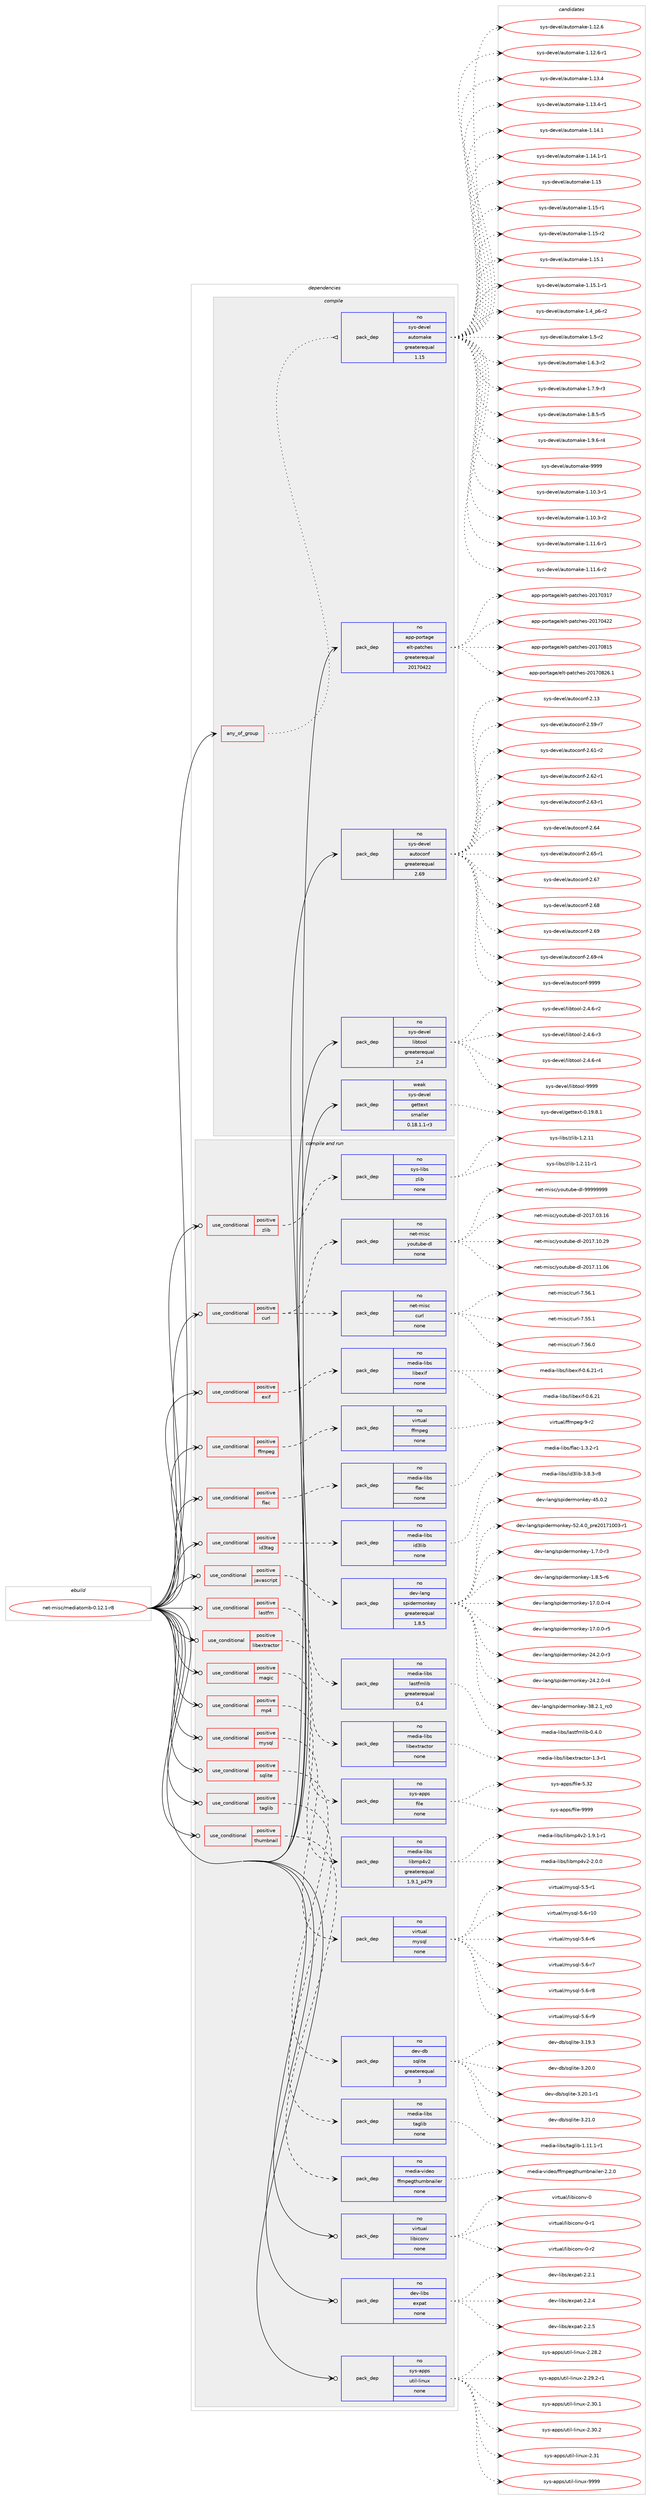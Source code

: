 digraph prolog {

# *************
# Graph options
# *************

newrank=true;
concentrate=true;
compound=true;
graph [rankdir=LR,fontname=Helvetica,fontsize=10,ranksep=1.5];#, ranksep=2.5, nodesep=0.2];
edge  [arrowhead=vee];
node  [fontname=Helvetica,fontsize=10];

# **********
# The ebuild
# **********

subgraph cluster_leftcol {
color=gray;
rank=same;
label=<<i>ebuild</i>>;
id [label="net-misc/mediatomb-0.12.1-r8", color=red, width=4, href="../net-misc/mediatomb-0.12.1-r8.svg"];
}

# ****************
# The dependencies
# ****************

subgraph cluster_midcol {
color=gray;
label=<<i>dependencies</i>>;
subgraph cluster_compile {
fillcolor="#eeeeee";
style=filled;
label=<<i>compile</i>>;
subgraph any7032 {
dependency426940 [label=<<TABLE BORDER="0" CELLBORDER="1" CELLSPACING="0" CELLPADDING="4"><TR><TD CELLPADDING="10">any_of_group</TD></TR></TABLE>>, shape=none, color=red];subgraph pack313926 {
dependency426941 [label=<<TABLE BORDER="0" CELLBORDER="1" CELLSPACING="0" CELLPADDING="4" WIDTH="220"><TR><TD ROWSPAN="6" CELLPADDING="30">pack_dep</TD></TR><TR><TD WIDTH="110">no</TD></TR><TR><TD>sys-devel</TD></TR><TR><TD>automake</TD></TR><TR><TD>greaterequal</TD></TR><TR><TD>1.15</TD></TR></TABLE>>, shape=none, color=blue];
}
dependency426940:e -> dependency426941:w [weight=20,style="dotted",arrowhead="oinv"];
}
id:e -> dependency426940:w [weight=20,style="solid",arrowhead="vee"];
subgraph pack313927 {
dependency426942 [label=<<TABLE BORDER="0" CELLBORDER="1" CELLSPACING="0" CELLPADDING="4" WIDTH="220"><TR><TD ROWSPAN="6" CELLPADDING="30">pack_dep</TD></TR><TR><TD WIDTH="110">no</TD></TR><TR><TD>app-portage</TD></TR><TR><TD>elt-patches</TD></TR><TR><TD>greaterequal</TD></TR><TR><TD>20170422</TD></TR></TABLE>>, shape=none, color=blue];
}
id:e -> dependency426942:w [weight=20,style="solid",arrowhead="vee"];
subgraph pack313928 {
dependency426943 [label=<<TABLE BORDER="0" CELLBORDER="1" CELLSPACING="0" CELLPADDING="4" WIDTH="220"><TR><TD ROWSPAN="6" CELLPADDING="30">pack_dep</TD></TR><TR><TD WIDTH="110">no</TD></TR><TR><TD>sys-devel</TD></TR><TR><TD>autoconf</TD></TR><TR><TD>greaterequal</TD></TR><TR><TD>2.69</TD></TR></TABLE>>, shape=none, color=blue];
}
id:e -> dependency426943:w [weight=20,style="solid",arrowhead="vee"];
subgraph pack313929 {
dependency426944 [label=<<TABLE BORDER="0" CELLBORDER="1" CELLSPACING="0" CELLPADDING="4" WIDTH="220"><TR><TD ROWSPAN="6" CELLPADDING="30">pack_dep</TD></TR><TR><TD WIDTH="110">no</TD></TR><TR><TD>sys-devel</TD></TR><TR><TD>libtool</TD></TR><TR><TD>greaterequal</TD></TR><TR><TD>2.4</TD></TR></TABLE>>, shape=none, color=blue];
}
id:e -> dependency426944:w [weight=20,style="solid",arrowhead="vee"];
subgraph pack313930 {
dependency426945 [label=<<TABLE BORDER="0" CELLBORDER="1" CELLSPACING="0" CELLPADDING="4" WIDTH="220"><TR><TD ROWSPAN="6" CELLPADDING="30">pack_dep</TD></TR><TR><TD WIDTH="110">weak</TD></TR><TR><TD>sys-devel</TD></TR><TR><TD>gettext</TD></TR><TR><TD>smaller</TD></TR><TR><TD>0.18.1.1-r3</TD></TR></TABLE>>, shape=none, color=blue];
}
id:e -> dependency426945:w [weight=20,style="solid",arrowhead="vee"];
}
subgraph cluster_compileandrun {
fillcolor="#eeeeee";
style=filled;
label=<<i>compile and run</i>>;
subgraph cond105789 {
dependency426946 [label=<<TABLE BORDER="0" CELLBORDER="1" CELLSPACING="0" CELLPADDING="4"><TR><TD ROWSPAN="3" CELLPADDING="10">use_conditional</TD></TR><TR><TD>positive</TD></TR><TR><TD>curl</TD></TR></TABLE>>, shape=none, color=red];
subgraph pack313931 {
dependency426947 [label=<<TABLE BORDER="0" CELLBORDER="1" CELLSPACING="0" CELLPADDING="4" WIDTH="220"><TR><TD ROWSPAN="6" CELLPADDING="30">pack_dep</TD></TR><TR><TD WIDTH="110">no</TD></TR><TR><TD>net-misc</TD></TR><TR><TD>curl</TD></TR><TR><TD>none</TD></TR><TR><TD></TD></TR></TABLE>>, shape=none, color=blue];
}
dependency426946:e -> dependency426947:w [weight=20,style="dashed",arrowhead="vee"];
subgraph pack313932 {
dependency426948 [label=<<TABLE BORDER="0" CELLBORDER="1" CELLSPACING="0" CELLPADDING="4" WIDTH="220"><TR><TD ROWSPAN="6" CELLPADDING="30">pack_dep</TD></TR><TR><TD WIDTH="110">no</TD></TR><TR><TD>net-misc</TD></TR><TR><TD>youtube-dl</TD></TR><TR><TD>none</TD></TR><TR><TD></TD></TR></TABLE>>, shape=none, color=blue];
}
dependency426946:e -> dependency426948:w [weight=20,style="dashed",arrowhead="vee"];
}
id:e -> dependency426946:w [weight=20,style="solid",arrowhead="odotvee"];
subgraph cond105790 {
dependency426949 [label=<<TABLE BORDER="0" CELLBORDER="1" CELLSPACING="0" CELLPADDING="4"><TR><TD ROWSPAN="3" CELLPADDING="10">use_conditional</TD></TR><TR><TD>positive</TD></TR><TR><TD>exif</TD></TR></TABLE>>, shape=none, color=red];
subgraph pack313933 {
dependency426950 [label=<<TABLE BORDER="0" CELLBORDER="1" CELLSPACING="0" CELLPADDING="4" WIDTH="220"><TR><TD ROWSPAN="6" CELLPADDING="30">pack_dep</TD></TR><TR><TD WIDTH="110">no</TD></TR><TR><TD>media-libs</TD></TR><TR><TD>libexif</TD></TR><TR><TD>none</TD></TR><TR><TD></TD></TR></TABLE>>, shape=none, color=blue];
}
dependency426949:e -> dependency426950:w [weight=20,style="dashed",arrowhead="vee"];
}
id:e -> dependency426949:w [weight=20,style="solid",arrowhead="odotvee"];
subgraph cond105791 {
dependency426951 [label=<<TABLE BORDER="0" CELLBORDER="1" CELLSPACING="0" CELLPADDING="4"><TR><TD ROWSPAN="3" CELLPADDING="10">use_conditional</TD></TR><TR><TD>positive</TD></TR><TR><TD>ffmpeg</TD></TR></TABLE>>, shape=none, color=red];
subgraph pack313934 {
dependency426952 [label=<<TABLE BORDER="0" CELLBORDER="1" CELLSPACING="0" CELLPADDING="4" WIDTH="220"><TR><TD ROWSPAN="6" CELLPADDING="30">pack_dep</TD></TR><TR><TD WIDTH="110">no</TD></TR><TR><TD>virtual</TD></TR><TR><TD>ffmpeg</TD></TR><TR><TD>none</TD></TR><TR><TD></TD></TR></TABLE>>, shape=none, color=blue];
}
dependency426951:e -> dependency426952:w [weight=20,style="dashed",arrowhead="vee"];
}
id:e -> dependency426951:w [weight=20,style="solid",arrowhead="odotvee"];
subgraph cond105792 {
dependency426953 [label=<<TABLE BORDER="0" CELLBORDER="1" CELLSPACING="0" CELLPADDING="4"><TR><TD ROWSPAN="3" CELLPADDING="10">use_conditional</TD></TR><TR><TD>positive</TD></TR><TR><TD>flac</TD></TR></TABLE>>, shape=none, color=red];
subgraph pack313935 {
dependency426954 [label=<<TABLE BORDER="0" CELLBORDER="1" CELLSPACING="0" CELLPADDING="4" WIDTH="220"><TR><TD ROWSPAN="6" CELLPADDING="30">pack_dep</TD></TR><TR><TD WIDTH="110">no</TD></TR><TR><TD>media-libs</TD></TR><TR><TD>flac</TD></TR><TR><TD>none</TD></TR><TR><TD></TD></TR></TABLE>>, shape=none, color=blue];
}
dependency426953:e -> dependency426954:w [weight=20,style="dashed",arrowhead="vee"];
}
id:e -> dependency426953:w [weight=20,style="solid",arrowhead="odotvee"];
subgraph cond105793 {
dependency426955 [label=<<TABLE BORDER="0" CELLBORDER="1" CELLSPACING="0" CELLPADDING="4"><TR><TD ROWSPAN="3" CELLPADDING="10">use_conditional</TD></TR><TR><TD>positive</TD></TR><TR><TD>id3tag</TD></TR></TABLE>>, shape=none, color=red];
subgraph pack313936 {
dependency426956 [label=<<TABLE BORDER="0" CELLBORDER="1" CELLSPACING="0" CELLPADDING="4" WIDTH="220"><TR><TD ROWSPAN="6" CELLPADDING="30">pack_dep</TD></TR><TR><TD WIDTH="110">no</TD></TR><TR><TD>media-libs</TD></TR><TR><TD>id3lib</TD></TR><TR><TD>none</TD></TR><TR><TD></TD></TR></TABLE>>, shape=none, color=blue];
}
dependency426955:e -> dependency426956:w [weight=20,style="dashed",arrowhead="vee"];
}
id:e -> dependency426955:w [weight=20,style="solid",arrowhead="odotvee"];
subgraph cond105794 {
dependency426957 [label=<<TABLE BORDER="0" CELLBORDER="1" CELLSPACING="0" CELLPADDING="4"><TR><TD ROWSPAN="3" CELLPADDING="10">use_conditional</TD></TR><TR><TD>positive</TD></TR><TR><TD>javascript</TD></TR></TABLE>>, shape=none, color=red];
subgraph pack313937 {
dependency426958 [label=<<TABLE BORDER="0" CELLBORDER="1" CELLSPACING="0" CELLPADDING="4" WIDTH="220"><TR><TD ROWSPAN="6" CELLPADDING="30">pack_dep</TD></TR><TR><TD WIDTH="110">no</TD></TR><TR><TD>dev-lang</TD></TR><TR><TD>spidermonkey</TD></TR><TR><TD>greaterequal</TD></TR><TR><TD>1.8.5</TD></TR></TABLE>>, shape=none, color=blue];
}
dependency426957:e -> dependency426958:w [weight=20,style="dashed",arrowhead="vee"];
}
id:e -> dependency426957:w [weight=20,style="solid",arrowhead="odotvee"];
subgraph cond105795 {
dependency426959 [label=<<TABLE BORDER="0" CELLBORDER="1" CELLSPACING="0" CELLPADDING="4"><TR><TD ROWSPAN="3" CELLPADDING="10">use_conditional</TD></TR><TR><TD>positive</TD></TR><TR><TD>lastfm</TD></TR></TABLE>>, shape=none, color=red];
subgraph pack313938 {
dependency426960 [label=<<TABLE BORDER="0" CELLBORDER="1" CELLSPACING="0" CELLPADDING="4" WIDTH="220"><TR><TD ROWSPAN="6" CELLPADDING="30">pack_dep</TD></TR><TR><TD WIDTH="110">no</TD></TR><TR><TD>media-libs</TD></TR><TR><TD>lastfmlib</TD></TR><TR><TD>greaterequal</TD></TR><TR><TD>0.4</TD></TR></TABLE>>, shape=none, color=blue];
}
dependency426959:e -> dependency426960:w [weight=20,style="dashed",arrowhead="vee"];
}
id:e -> dependency426959:w [weight=20,style="solid",arrowhead="odotvee"];
subgraph cond105796 {
dependency426961 [label=<<TABLE BORDER="0" CELLBORDER="1" CELLSPACING="0" CELLPADDING="4"><TR><TD ROWSPAN="3" CELLPADDING="10">use_conditional</TD></TR><TR><TD>positive</TD></TR><TR><TD>libextractor</TD></TR></TABLE>>, shape=none, color=red];
subgraph pack313939 {
dependency426962 [label=<<TABLE BORDER="0" CELLBORDER="1" CELLSPACING="0" CELLPADDING="4" WIDTH="220"><TR><TD ROWSPAN="6" CELLPADDING="30">pack_dep</TD></TR><TR><TD WIDTH="110">no</TD></TR><TR><TD>media-libs</TD></TR><TR><TD>libextractor</TD></TR><TR><TD>none</TD></TR><TR><TD></TD></TR></TABLE>>, shape=none, color=blue];
}
dependency426961:e -> dependency426962:w [weight=20,style="dashed",arrowhead="vee"];
}
id:e -> dependency426961:w [weight=20,style="solid",arrowhead="odotvee"];
subgraph cond105797 {
dependency426963 [label=<<TABLE BORDER="0" CELLBORDER="1" CELLSPACING="0" CELLPADDING="4"><TR><TD ROWSPAN="3" CELLPADDING="10">use_conditional</TD></TR><TR><TD>positive</TD></TR><TR><TD>magic</TD></TR></TABLE>>, shape=none, color=red];
subgraph pack313940 {
dependency426964 [label=<<TABLE BORDER="0" CELLBORDER="1" CELLSPACING="0" CELLPADDING="4" WIDTH="220"><TR><TD ROWSPAN="6" CELLPADDING="30">pack_dep</TD></TR><TR><TD WIDTH="110">no</TD></TR><TR><TD>sys-apps</TD></TR><TR><TD>file</TD></TR><TR><TD>none</TD></TR><TR><TD></TD></TR></TABLE>>, shape=none, color=blue];
}
dependency426963:e -> dependency426964:w [weight=20,style="dashed",arrowhead="vee"];
}
id:e -> dependency426963:w [weight=20,style="solid",arrowhead="odotvee"];
subgraph cond105798 {
dependency426965 [label=<<TABLE BORDER="0" CELLBORDER="1" CELLSPACING="0" CELLPADDING="4"><TR><TD ROWSPAN="3" CELLPADDING="10">use_conditional</TD></TR><TR><TD>positive</TD></TR><TR><TD>mp4</TD></TR></TABLE>>, shape=none, color=red];
subgraph pack313941 {
dependency426966 [label=<<TABLE BORDER="0" CELLBORDER="1" CELLSPACING="0" CELLPADDING="4" WIDTH="220"><TR><TD ROWSPAN="6" CELLPADDING="30">pack_dep</TD></TR><TR><TD WIDTH="110">no</TD></TR><TR><TD>media-libs</TD></TR><TR><TD>libmp4v2</TD></TR><TR><TD>greaterequal</TD></TR><TR><TD>1.9.1_p479</TD></TR></TABLE>>, shape=none, color=blue];
}
dependency426965:e -> dependency426966:w [weight=20,style="dashed",arrowhead="vee"];
}
id:e -> dependency426965:w [weight=20,style="solid",arrowhead="odotvee"];
subgraph cond105799 {
dependency426967 [label=<<TABLE BORDER="0" CELLBORDER="1" CELLSPACING="0" CELLPADDING="4"><TR><TD ROWSPAN="3" CELLPADDING="10">use_conditional</TD></TR><TR><TD>positive</TD></TR><TR><TD>mysql</TD></TR></TABLE>>, shape=none, color=red];
subgraph pack313942 {
dependency426968 [label=<<TABLE BORDER="0" CELLBORDER="1" CELLSPACING="0" CELLPADDING="4" WIDTH="220"><TR><TD ROWSPAN="6" CELLPADDING="30">pack_dep</TD></TR><TR><TD WIDTH="110">no</TD></TR><TR><TD>virtual</TD></TR><TR><TD>mysql</TD></TR><TR><TD>none</TD></TR><TR><TD></TD></TR></TABLE>>, shape=none, color=blue];
}
dependency426967:e -> dependency426968:w [weight=20,style="dashed",arrowhead="vee"];
}
id:e -> dependency426967:w [weight=20,style="solid",arrowhead="odotvee"];
subgraph cond105800 {
dependency426969 [label=<<TABLE BORDER="0" CELLBORDER="1" CELLSPACING="0" CELLPADDING="4"><TR><TD ROWSPAN="3" CELLPADDING="10">use_conditional</TD></TR><TR><TD>positive</TD></TR><TR><TD>sqlite</TD></TR></TABLE>>, shape=none, color=red];
subgraph pack313943 {
dependency426970 [label=<<TABLE BORDER="0" CELLBORDER="1" CELLSPACING="0" CELLPADDING="4" WIDTH="220"><TR><TD ROWSPAN="6" CELLPADDING="30">pack_dep</TD></TR><TR><TD WIDTH="110">no</TD></TR><TR><TD>dev-db</TD></TR><TR><TD>sqlite</TD></TR><TR><TD>greaterequal</TD></TR><TR><TD>3</TD></TR></TABLE>>, shape=none, color=blue];
}
dependency426969:e -> dependency426970:w [weight=20,style="dashed",arrowhead="vee"];
}
id:e -> dependency426969:w [weight=20,style="solid",arrowhead="odotvee"];
subgraph cond105801 {
dependency426971 [label=<<TABLE BORDER="0" CELLBORDER="1" CELLSPACING="0" CELLPADDING="4"><TR><TD ROWSPAN="3" CELLPADDING="10">use_conditional</TD></TR><TR><TD>positive</TD></TR><TR><TD>taglib</TD></TR></TABLE>>, shape=none, color=red];
subgraph pack313944 {
dependency426972 [label=<<TABLE BORDER="0" CELLBORDER="1" CELLSPACING="0" CELLPADDING="4" WIDTH="220"><TR><TD ROWSPAN="6" CELLPADDING="30">pack_dep</TD></TR><TR><TD WIDTH="110">no</TD></TR><TR><TD>media-libs</TD></TR><TR><TD>taglib</TD></TR><TR><TD>none</TD></TR><TR><TD></TD></TR></TABLE>>, shape=none, color=blue];
}
dependency426971:e -> dependency426972:w [weight=20,style="dashed",arrowhead="vee"];
}
id:e -> dependency426971:w [weight=20,style="solid",arrowhead="odotvee"];
subgraph cond105802 {
dependency426973 [label=<<TABLE BORDER="0" CELLBORDER="1" CELLSPACING="0" CELLPADDING="4"><TR><TD ROWSPAN="3" CELLPADDING="10">use_conditional</TD></TR><TR><TD>positive</TD></TR><TR><TD>thumbnail</TD></TR></TABLE>>, shape=none, color=red];
subgraph pack313945 {
dependency426974 [label=<<TABLE BORDER="0" CELLBORDER="1" CELLSPACING="0" CELLPADDING="4" WIDTH="220"><TR><TD ROWSPAN="6" CELLPADDING="30">pack_dep</TD></TR><TR><TD WIDTH="110">no</TD></TR><TR><TD>media-video</TD></TR><TR><TD>ffmpegthumbnailer</TD></TR><TR><TD>none</TD></TR><TR><TD></TD></TR></TABLE>>, shape=none, color=blue];
}
dependency426973:e -> dependency426974:w [weight=20,style="dashed",arrowhead="vee"];
}
id:e -> dependency426973:w [weight=20,style="solid",arrowhead="odotvee"];
subgraph cond105803 {
dependency426975 [label=<<TABLE BORDER="0" CELLBORDER="1" CELLSPACING="0" CELLPADDING="4"><TR><TD ROWSPAN="3" CELLPADDING="10">use_conditional</TD></TR><TR><TD>positive</TD></TR><TR><TD>zlib</TD></TR></TABLE>>, shape=none, color=red];
subgraph pack313946 {
dependency426976 [label=<<TABLE BORDER="0" CELLBORDER="1" CELLSPACING="0" CELLPADDING="4" WIDTH="220"><TR><TD ROWSPAN="6" CELLPADDING="30">pack_dep</TD></TR><TR><TD WIDTH="110">no</TD></TR><TR><TD>sys-libs</TD></TR><TR><TD>zlib</TD></TR><TR><TD>none</TD></TR><TR><TD></TD></TR></TABLE>>, shape=none, color=blue];
}
dependency426975:e -> dependency426976:w [weight=20,style="dashed",arrowhead="vee"];
}
id:e -> dependency426975:w [weight=20,style="solid",arrowhead="odotvee"];
subgraph pack313947 {
dependency426977 [label=<<TABLE BORDER="0" CELLBORDER="1" CELLSPACING="0" CELLPADDING="4" WIDTH="220"><TR><TD ROWSPAN="6" CELLPADDING="30">pack_dep</TD></TR><TR><TD WIDTH="110">no</TD></TR><TR><TD>dev-libs</TD></TR><TR><TD>expat</TD></TR><TR><TD>none</TD></TR><TR><TD></TD></TR></TABLE>>, shape=none, color=blue];
}
id:e -> dependency426977:w [weight=20,style="solid",arrowhead="odotvee"];
subgraph pack313948 {
dependency426978 [label=<<TABLE BORDER="0" CELLBORDER="1" CELLSPACING="0" CELLPADDING="4" WIDTH="220"><TR><TD ROWSPAN="6" CELLPADDING="30">pack_dep</TD></TR><TR><TD WIDTH="110">no</TD></TR><TR><TD>sys-apps</TD></TR><TR><TD>util-linux</TD></TR><TR><TD>none</TD></TR><TR><TD></TD></TR></TABLE>>, shape=none, color=blue];
}
id:e -> dependency426978:w [weight=20,style="solid",arrowhead="odotvee"];
subgraph pack313949 {
dependency426979 [label=<<TABLE BORDER="0" CELLBORDER="1" CELLSPACING="0" CELLPADDING="4" WIDTH="220"><TR><TD ROWSPAN="6" CELLPADDING="30">pack_dep</TD></TR><TR><TD WIDTH="110">no</TD></TR><TR><TD>virtual</TD></TR><TR><TD>libiconv</TD></TR><TR><TD>none</TD></TR><TR><TD></TD></TR></TABLE>>, shape=none, color=blue];
}
id:e -> dependency426979:w [weight=20,style="solid",arrowhead="odotvee"];
}
subgraph cluster_run {
fillcolor="#eeeeee";
style=filled;
label=<<i>run</i>>;
}
}

# **************
# The candidates
# **************

subgraph cluster_choices {
rank=same;
color=gray;
label=<<i>candidates</i>>;

subgraph choice313926 {
color=black;
nodesep=1;
choice11512111545100101118101108479711711611110997107101454946494846514511449 [label="sys-devel/automake-1.10.3-r1", color=red, width=4,href="../sys-devel/automake-1.10.3-r1.svg"];
choice11512111545100101118101108479711711611110997107101454946494846514511450 [label="sys-devel/automake-1.10.3-r2", color=red, width=4,href="../sys-devel/automake-1.10.3-r2.svg"];
choice11512111545100101118101108479711711611110997107101454946494946544511449 [label="sys-devel/automake-1.11.6-r1", color=red, width=4,href="../sys-devel/automake-1.11.6-r1.svg"];
choice11512111545100101118101108479711711611110997107101454946494946544511450 [label="sys-devel/automake-1.11.6-r2", color=red, width=4,href="../sys-devel/automake-1.11.6-r2.svg"];
choice1151211154510010111810110847971171161111099710710145494649504654 [label="sys-devel/automake-1.12.6", color=red, width=4,href="../sys-devel/automake-1.12.6.svg"];
choice11512111545100101118101108479711711611110997107101454946495046544511449 [label="sys-devel/automake-1.12.6-r1", color=red, width=4,href="../sys-devel/automake-1.12.6-r1.svg"];
choice1151211154510010111810110847971171161111099710710145494649514652 [label="sys-devel/automake-1.13.4", color=red, width=4,href="../sys-devel/automake-1.13.4.svg"];
choice11512111545100101118101108479711711611110997107101454946495146524511449 [label="sys-devel/automake-1.13.4-r1", color=red, width=4,href="../sys-devel/automake-1.13.4-r1.svg"];
choice1151211154510010111810110847971171161111099710710145494649524649 [label="sys-devel/automake-1.14.1", color=red, width=4,href="../sys-devel/automake-1.14.1.svg"];
choice11512111545100101118101108479711711611110997107101454946495246494511449 [label="sys-devel/automake-1.14.1-r1", color=red, width=4,href="../sys-devel/automake-1.14.1-r1.svg"];
choice115121115451001011181011084797117116111109971071014549464953 [label="sys-devel/automake-1.15", color=red, width=4,href="../sys-devel/automake-1.15.svg"];
choice1151211154510010111810110847971171161111099710710145494649534511449 [label="sys-devel/automake-1.15-r1", color=red, width=4,href="../sys-devel/automake-1.15-r1.svg"];
choice1151211154510010111810110847971171161111099710710145494649534511450 [label="sys-devel/automake-1.15-r2", color=red, width=4,href="../sys-devel/automake-1.15-r2.svg"];
choice1151211154510010111810110847971171161111099710710145494649534649 [label="sys-devel/automake-1.15.1", color=red, width=4,href="../sys-devel/automake-1.15.1.svg"];
choice11512111545100101118101108479711711611110997107101454946495346494511449 [label="sys-devel/automake-1.15.1-r1", color=red, width=4,href="../sys-devel/automake-1.15.1-r1.svg"];
choice115121115451001011181011084797117116111109971071014549465295112544511450 [label="sys-devel/automake-1.4_p6-r2", color=red, width=4,href="../sys-devel/automake-1.4_p6-r2.svg"];
choice11512111545100101118101108479711711611110997107101454946534511450 [label="sys-devel/automake-1.5-r2", color=red, width=4,href="../sys-devel/automake-1.5-r2.svg"];
choice115121115451001011181011084797117116111109971071014549465446514511450 [label="sys-devel/automake-1.6.3-r2", color=red, width=4,href="../sys-devel/automake-1.6.3-r2.svg"];
choice115121115451001011181011084797117116111109971071014549465546574511451 [label="sys-devel/automake-1.7.9-r3", color=red, width=4,href="../sys-devel/automake-1.7.9-r3.svg"];
choice115121115451001011181011084797117116111109971071014549465646534511453 [label="sys-devel/automake-1.8.5-r5", color=red, width=4,href="../sys-devel/automake-1.8.5-r5.svg"];
choice115121115451001011181011084797117116111109971071014549465746544511452 [label="sys-devel/automake-1.9.6-r4", color=red, width=4,href="../sys-devel/automake-1.9.6-r4.svg"];
choice115121115451001011181011084797117116111109971071014557575757 [label="sys-devel/automake-9999", color=red, width=4,href="../sys-devel/automake-9999.svg"];
dependency426941:e -> choice11512111545100101118101108479711711611110997107101454946494846514511449:w [style=dotted,weight="100"];
dependency426941:e -> choice11512111545100101118101108479711711611110997107101454946494846514511450:w [style=dotted,weight="100"];
dependency426941:e -> choice11512111545100101118101108479711711611110997107101454946494946544511449:w [style=dotted,weight="100"];
dependency426941:e -> choice11512111545100101118101108479711711611110997107101454946494946544511450:w [style=dotted,weight="100"];
dependency426941:e -> choice1151211154510010111810110847971171161111099710710145494649504654:w [style=dotted,weight="100"];
dependency426941:e -> choice11512111545100101118101108479711711611110997107101454946495046544511449:w [style=dotted,weight="100"];
dependency426941:e -> choice1151211154510010111810110847971171161111099710710145494649514652:w [style=dotted,weight="100"];
dependency426941:e -> choice11512111545100101118101108479711711611110997107101454946495146524511449:w [style=dotted,weight="100"];
dependency426941:e -> choice1151211154510010111810110847971171161111099710710145494649524649:w [style=dotted,weight="100"];
dependency426941:e -> choice11512111545100101118101108479711711611110997107101454946495246494511449:w [style=dotted,weight="100"];
dependency426941:e -> choice115121115451001011181011084797117116111109971071014549464953:w [style=dotted,weight="100"];
dependency426941:e -> choice1151211154510010111810110847971171161111099710710145494649534511449:w [style=dotted,weight="100"];
dependency426941:e -> choice1151211154510010111810110847971171161111099710710145494649534511450:w [style=dotted,weight="100"];
dependency426941:e -> choice1151211154510010111810110847971171161111099710710145494649534649:w [style=dotted,weight="100"];
dependency426941:e -> choice11512111545100101118101108479711711611110997107101454946495346494511449:w [style=dotted,weight="100"];
dependency426941:e -> choice115121115451001011181011084797117116111109971071014549465295112544511450:w [style=dotted,weight="100"];
dependency426941:e -> choice11512111545100101118101108479711711611110997107101454946534511450:w [style=dotted,weight="100"];
dependency426941:e -> choice115121115451001011181011084797117116111109971071014549465446514511450:w [style=dotted,weight="100"];
dependency426941:e -> choice115121115451001011181011084797117116111109971071014549465546574511451:w [style=dotted,weight="100"];
dependency426941:e -> choice115121115451001011181011084797117116111109971071014549465646534511453:w [style=dotted,weight="100"];
dependency426941:e -> choice115121115451001011181011084797117116111109971071014549465746544511452:w [style=dotted,weight="100"];
dependency426941:e -> choice115121115451001011181011084797117116111109971071014557575757:w [style=dotted,weight="100"];
}
subgraph choice313927 {
color=black;
nodesep=1;
choice97112112451121111141169710310147101108116451129711699104101115455048495548514955 [label="app-portage/elt-patches-20170317", color=red, width=4,href="../app-portage/elt-patches-20170317.svg"];
choice97112112451121111141169710310147101108116451129711699104101115455048495548525050 [label="app-portage/elt-patches-20170422", color=red, width=4,href="../app-portage/elt-patches-20170422.svg"];
choice97112112451121111141169710310147101108116451129711699104101115455048495548564953 [label="app-portage/elt-patches-20170815", color=red, width=4,href="../app-portage/elt-patches-20170815.svg"];
choice971121124511211111411697103101471011081164511297116991041011154550484955485650544649 [label="app-portage/elt-patches-20170826.1", color=red, width=4,href="../app-portage/elt-patches-20170826.1.svg"];
dependency426942:e -> choice97112112451121111141169710310147101108116451129711699104101115455048495548514955:w [style=dotted,weight="100"];
dependency426942:e -> choice97112112451121111141169710310147101108116451129711699104101115455048495548525050:w [style=dotted,weight="100"];
dependency426942:e -> choice97112112451121111141169710310147101108116451129711699104101115455048495548564953:w [style=dotted,weight="100"];
dependency426942:e -> choice971121124511211111411697103101471011081164511297116991041011154550484955485650544649:w [style=dotted,weight="100"];
}
subgraph choice313928 {
color=black;
nodesep=1;
choice115121115451001011181011084797117116111991111101024550464951 [label="sys-devel/autoconf-2.13", color=red, width=4,href="../sys-devel/autoconf-2.13.svg"];
choice1151211154510010111810110847971171161119911111010245504653574511455 [label="sys-devel/autoconf-2.59-r7", color=red, width=4,href="../sys-devel/autoconf-2.59-r7.svg"];
choice1151211154510010111810110847971171161119911111010245504654494511450 [label="sys-devel/autoconf-2.61-r2", color=red, width=4,href="../sys-devel/autoconf-2.61-r2.svg"];
choice1151211154510010111810110847971171161119911111010245504654504511449 [label="sys-devel/autoconf-2.62-r1", color=red, width=4,href="../sys-devel/autoconf-2.62-r1.svg"];
choice1151211154510010111810110847971171161119911111010245504654514511449 [label="sys-devel/autoconf-2.63-r1", color=red, width=4,href="../sys-devel/autoconf-2.63-r1.svg"];
choice115121115451001011181011084797117116111991111101024550465452 [label="sys-devel/autoconf-2.64", color=red, width=4,href="../sys-devel/autoconf-2.64.svg"];
choice1151211154510010111810110847971171161119911111010245504654534511449 [label="sys-devel/autoconf-2.65-r1", color=red, width=4,href="../sys-devel/autoconf-2.65-r1.svg"];
choice115121115451001011181011084797117116111991111101024550465455 [label="sys-devel/autoconf-2.67", color=red, width=4,href="../sys-devel/autoconf-2.67.svg"];
choice115121115451001011181011084797117116111991111101024550465456 [label="sys-devel/autoconf-2.68", color=red, width=4,href="../sys-devel/autoconf-2.68.svg"];
choice115121115451001011181011084797117116111991111101024550465457 [label="sys-devel/autoconf-2.69", color=red, width=4,href="../sys-devel/autoconf-2.69.svg"];
choice1151211154510010111810110847971171161119911111010245504654574511452 [label="sys-devel/autoconf-2.69-r4", color=red, width=4,href="../sys-devel/autoconf-2.69-r4.svg"];
choice115121115451001011181011084797117116111991111101024557575757 [label="sys-devel/autoconf-9999", color=red, width=4,href="../sys-devel/autoconf-9999.svg"];
dependency426943:e -> choice115121115451001011181011084797117116111991111101024550464951:w [style=dotted,weight="100"];
dependency426943:e -> choice1151211154510010111810110847971171161119911111010245504653574511455:w [style=dotted,weight="100"];
dependency426943:e -> choice1151211154510010111810110847971171161119911111010245504654494511450:w [style=dotted,weight="100"];
dependency426943:e -> choice1151211154510010111810110847971171161119911111010245504654504511449:w [style=dotted,weight="100"];
dependency426943:e -> choice1151211154510010111810110847971171161119911111010245504654514511449:w [style=dotted,weight="100"];
dependency426943:e -> choice115121115451001011181011084797117116111991111101024550465452:w [style=dotted,weight="100"];
dependency426943:e -> choice1151211154510010111810110847971171161119911111010245504654534511449:w [style=dotted,weight="100"];
dependency426943:e -> choice115121115451001011181011084797117116111991111101024550465455:w [style=dotted,weight="100"];
dependency426943:e -> choice115121115451001011181011084797117116111991111101024550465456:w [style=dotted,weight="100"];
dependency426943:e -> choice115121115451001011181011084797117116111991111101024550465457:w [style=dotted,weight="100"];
dependency426943:e -> choice1151211154510010111810110847971171161119911111010245504654574511452:w [style=dotted,weight="100"];
dependency426943:e -> choice115121115451001011181011084797117116111991111101024557575757:w [style=dotted,weight="100"];
}
subgraph choice313929 {
color=black;
nodesep=1;
choice1151211154510010111810110847108105981161111111084550465246544511450 [label="sys-devel/libtool-2.4.6-r2", color=red, width=4,href="../sys-devel/libtool-2.4.6-r2.svg"];
choice1151211154510010111810110847108105981161111111084550465246544511451 [label="sys-devel/libtool-2.4.6-r3", color=red, width=4,href="../sys-devel/libtool-2.4.6-r3.svg"];
choice1151211154510010111810110847108105981161111111084550465246544511452 [label="sys-devel/libtool-2.4.6-r4", color=red, width=4,href="../sys-devel/libtool-2.4.6-r4.svg"];
choice1151211154510010111810110847108105981161111111084557575757 [label="sys-devel/libtool-9999", color=red, width=4,href="../sys-devel/libtool-9999.svg"];
dependency426944:e -> choice1151211154510010111810110847108105981161111111084550465246544511450:w [style=dotted,weight="100"];
dependency426944:e -> choice1151211154510010111810110847108105981161111111084550465246544511451:w [style=dotted,weight="100"];
dependency426944:e -> choice1151211154510010111810110847108105981161111111084550465246544511452:w [style=dotted,weight="100"];
dependency426944:e -> choice1151211154510010111810110847108105981161111111084557575757:w [style=dotted,weight="100"];
}
subgraph choice313930 {
color=black;
nodesep=1;
choice1151211154510010111810110847103101116116101120116454846495746564649 [label="sys-devel/gettext-0.19.8.1", color=red, width=4,href="../sys-devel/gettext-0.19.8.1.svg"];
dependency426945:e -> choice1151211154510010111810110847103101116116101120116454846495746564649:w [style=dotted,weight="100"];
}
subgraph choice313931 {
color=black;
nodesep=1;
choice1101011164510910511599479911711410845554653534649 [label="net-misc/curl-7.55.1", color=red, width=4,href="../net-misc/curl-7.55.1.svg"];
choice1101011164510910511599479911711410845554653544648 [label="net-misc/curl-7.56.0", color=red, width=4,href="../net-misc/curl-7.56.0.svg"];
choice1101011164510910511599479911711410845554653544649 [label="net-misc/curl-7.56.1", color=red, width=4,href="../net-misc/curl-7.56.1.svg"];
dependency426947:e -> choice1101011164510910511599479911711410845554653534649:w [style=dotted,weight="100"];
dependency426947:e -> choice1101011164510910511599479911711410845554653544648:w [style=dotted,weight="100"];
dependency426947:e -> choice1101011164510910511599479911711410845554653544649:w [style=dotted,weight="100"];
}
subgraph choice313932 {
color=black;
nodesep=1;
choice11010111645109105115994712111111711611798101451001084550484955464851464954 [label="net-misc/youtube-dl-2017.03.16", color=red, width=4,href="../net-misc/youtube-dl-2017.03.16.svg"];
choice11010111645109105115994712111111711611798101451001084550484955464948465057 [label="net-misc/youtube-dl-2017.10.29", color=red, width=4,href="../net-misc/youtube-dl-2017.10.29.svg"];
choice11010111645109105115994712111111711611798101451001084550484955464949464854 [label="net-misc/youtube-dl-2017.11.06", color=red, width=4,href="../net-misc/youtube-dl-2017.11.06.svg"];
choice1101011164510910511599471211111171161179810145100108455757575757575757 [label="net-misc/youtube-dl-99999999", color=red, width=4,href="../net-misc/youtube-dl-99999999.svg"];
dependency426948:e -> choice11010111645109105115994712111111711611798101451001084550484955464851464954:w [style=dotted,weight="100"];
dependency426948:e -> choice11010111645109105115994712111111711611798101451001084550484955464948465057:w [style=dotted,weight="100"];
dependency426948:e -> choice11010111645109105115994712111111711611798101451001084550484955464949464854:w [style=dotted,weight="100"];
dependency426948:e -> choice1101011164510910511599471211111171161179810145100108455757575757575757:w [style=dotted,weight="100"];
}
subgraph choice313933 {
color=black;
nodesep=1;
choice109101100105974510810598115471081059810112010510245484654465049 [label="media-libs/libexif-0.6.21", color=red, width=4,href="../media-libs/libexif-0.6.21.svg"];
choice1091011001059745108105981154710810598101120105102454846544650494511449 [label="media-libs/libexif-0.6.21-r1", color=red, width=4,href="../media-libs/libexif-0.6.21-r1.svg"];
dependency426950:e -> choice109101100105974510810598115471081059810112010510245484654465049:w [style=dotted,weight="100"];
dependency426950:e -> choice1091011001059745108105981154710810598101120105102454846544650494511449:w [style=dotted,weight="100"];
}
subgraph choice313934 {
color=black;
nodesep=1;
choice118105114116117971084710210210911210110345574511450 [label="virtual/ffmpeg-9-r2", color=red, width=4,href="../virtual/ffmpeg-9-r2.svg"];
dependency426952:e -> choice118105114116117971084710210210911210110345574511450:w [style=dotted,weight="100"];
}
subgraph choice313935 {
color=black;
nodesep=1;
choice1091011001059745108105981154710210897994549465146504511449 [label="media-libs/flac-1.3.2-r1", color=red, width=4,href="../media-libs/flac-1.3.2-r1.svg"];
dependency426954:e -> choice1091011001059745108105981154710210897994549465146504511449:w [style=dotted,weight="100"];
}
subgraph choice313936 {
color=black;
nodesep=1;
choice1091011001059745108105981154710510051108105984551465646514511456 [label="media-libs/id3lib-3.8.3-r8", color=red, width=4,href="../media-libs/id3lib-3.8.3-r8.svg"];
dependency426956:e -> choice1091011001059745108105981154710510051108105984551465646514511456:w [style=dotted,weight="100"];
}
subgraph choice313937 {
color=black;
nodesep=1;
choice1001011184510897110103471151121051001011141091111101071011214549465546484511451 [label="dev-lang/spidermonkey-1.7.0-r3", color=red, width=4,href="../dev-lang/spidermonkey-1.7.0-r3.svg"];
choice1001011184510897110103471151121051001011141091111101071011214549465646534511454 [label="dev-lang/spidermonkey-1.8.5-r6", color=red, width=4,href="../dev-lang/spidermonkey-1.8.5-r6.svg"];
choice100101118451089711010347115112105100101114109111110107101121454955464846484511452 [label="dev-lang/spidermonkey-17.0.0-r4", color=red, width=4,href="../dev-lang/spidermonkey-17.0.0-r4.svg"];
choice100101118451089711010347115112105100101114109111110107101121454955464846484511453 [label="dev-lang/spidermonkey-17.0.0-r5", color=red, width=4,href="../dev-lang/spidermonkey-17.0.0-r5.svg"];
choice100101118451089711010347115112105100101114109111110107101121455052465046484511451 [label="dev-lang/spidermonkey-24.2.0-r3", color=red, width=4,href="../dev-lang/spidermonkey-24.2.0-r3.svg"];
choice100101118451089711010347115112105100101114109111110107101121455052465046484511452 [label="dev-lang/spidermonkey-24.2.0-r4", color=red, width=4,href="../dev-lang/spidermonkey-24.2.0-r4.svg"];
choice10010111845108971101034711511210510010111410911111010710112145515646504649951149948 [label="dev-lang/spidermonkey-38.2.1_rc0", color=red, width=4,href="../dev-lang/spidermonkey-38.2.1_rc0.svg"];
choice10010111845108971101034711511210510010111410911111010710112145525346484650 [label="dev-lang/spidermonkey-45.0.2", color=red, width=4,href="../dev-lang/spidermonkey-45.0.2.svg"];
choice100101118451089711010347115112105100101114109111110107101121455350465246489511211410150484955494848514511449 [label="dev-lang/spidermonkey-52.4.0_pre20171003-r1", color=red, width=4,href="../dev-lang/spidermonkey-52.4.0_pre20171003-r1.svg"];
dependency426958:e -> choice1001011184510897110103471151121051001011141091111101071011214549465546484511451:w [style=dotted,weight="100"];
dependency426958:e -> choice1001011184510897110103471151121051001011141091111101071011214549465646534511454:w [style=dotted,weight="100"];
dependency426958:e -> choice100101118451089711010347115112105100101114109111110107101121454955464846484511452:w [style=dotted,weight="100"];
dependency426958:e -> choice100101118451089711010347115112105100101114109111110107101121454955464846484511453:w [style=dotted,weight="100"];
dependency426958:e -> choice100101118451089711010347115112105100101114109111110107101121455052465046484511451:w [style=dotted,weight="100"];
dependency426958:e -> choice100101118451089711010347115112105100101114109111110107101121455052465046484511452:w [style=dotted,weight="100"];
dependency426958:e -> choice10010111845108971101034711511210510010111410911111010710112145515646504649951149948:w [style=dotted,weight="100"];
dependency426958:e -> choice10010111845108971101034711511210510010111410911111010710112145525346484650:w [style=dotted,weight="100"];
dependency426958:e -> choice100101118451089711010347115112105100101114109111110107101121455350465246489511211410150484955494848514511449:w [style=dotted,weight="100"];
}
subgraph choice313938 {
color=black;
nodesep=1;
choice109101100105974510810598115471089711511610210910810598454846524648 [label="media-libs/lastfmlib-0.4.0", color=red, width=4,href="../media-libs/lastfmlib-0.4.0.svg"];
dependency426960:e -> choice109101100105974510810598115471089711511610210910810598454846524648:w [style=dotted,weight="100"];
}
subgraph choice313939 {
color=black;
nodesep=1;
choice10910110010597451081059811547108105981011201161149799116111114454946514511449 [label="media-libs/libextractor-1.3-r1", color=red, width=4,href="../media-libs/libextractor-1.3-r1.svg"];
dependency426962:e -> choice10910110010597451081059811547108105981011201161149799116111114454946514511449:w [style=dotted,weight="100"];
}
subgraph choice313940 {
color=black;
nodesep=1;
choice1151211154597112112115471021051081014553465150 [label="sys-apps/file-5.32", color=red, width=4,href="../sys-apps/file-5.32.svg"];
choice1151211154597112112115471021051081014557575757 [label="sys-apps/file-9999", color=red, width=4,href="../sys-apps/file-9999.svg"];
dependency426964:e -> choice1151211154597112112115471021051081014553465150:w [style=dotted,weight="100"];
dependency426964:e -> choice1151211154597112112115471021051081014557575757:w [style=dotted,weight="100"];
}
subgraph choice313941 {
color=black;
nodesep=1;
choice109101100105974510810598115471081059810911252118504549465746494511449 [label="media-libs/libmp4v2-1.9.1-r1", color=red, width=4,href="../media-libs/libmp4v2-1.9.1-r1.svg"];
choice10910110010597451081059811547108105981091125211850455046484648 [label="media-libs/libmp4v2-2.0.0", color=red, width=4,href="../media-libs/libmp4v2-2.0.0.svg"];
dependency426966:e -> choice109101100105974510810598115471081059810911252118504549465746494511449:w [style=dotted,weight="100"];
dependency426966:e -> choice10910110010597451081059811547108105981091125211850455046484648:w [style=dotted,weight="100"];
}
subgraph choice313942 {
color=black;
nodesep=1;
choice1181051141161179710847109121115113108455346534511449 [label="virtual/mysql-5.5-r1", color=red, width=4,href="../virtual/mysql-5.5-r1.svg"];
choice118105114116117971084710912111511310845534654451144948 [label="virtual/mysql-5.6-r10", color=red, width=4,href="../virtual/mysql-5.6-r10.svg"];
choice1181051141161179710847109121115113108455346544511454 [label="virtual/mysql-5.6-r6", color=red, width=4,href="../virtual/mysql-5.6-r6.svg"];
choice1181051141161179710847109121115113108455346544511455 [label="virtual/mysql-5.6-r7", color=red, width=4,href="../virtual/mysql-5.6-r7.svg"];
choice1181051141161179710847109121115113108455346544511456 [label="virtual/mysql-5.6-r8", color=red, width=4,href="../virtual/mysql-5.6-r8.svg"];
choice1181051141161179710847109121115113108455346544511457 [label="virtual/mysql-5.6-r9", color=red, width=4,href="../virtual/mysql-5.6-r9.svg"];
dependency426968:e -> choice1181051141161179710847109121115113108455346534511449:w [style=dotted,weight="100"];
dependency426968:e -> choice118105114116117971084710912111511310845534654451144948:w [style=dotted,weight="100"];
dependency426968:e -> choice1181051141161179710847109121115113108455346544511454:w [style=dotted,weight="100"];
dependency426968:e -> choice1181051141161179710847109121115113108455346544511455:w [style=dotted,weight="100"];
dependency426968:e -> choice1181051141161179710847109121115113108455346544511456:w [style=dotted,weight="100"];
dependency426968:e -> choice1181051141161179710847109121115113108455346544511457:w [style=dotted,weight="100"];
}
subgraph choice313943 {
color=black;
nodesep=1;
choice10010111845100984711511310810511610145514649574651 [label="dev-db/sqlite-3.19.3", color=red, width=4,href="../dev-db/sqlite-3.19.3.svg"];
choice10010111845100984711511310810511610145514650484648 [label="dev-db/sqlite-3.20.0", color=red, width=4,href="../dev-db/sqlite-3.20.0.svg"];
choice100101118451009847115113108105116101455146504846494511449 [label="dev-db/sqlite-3.20.1-r1", color=red, width=4,href="../dev-db/sqlite-3.20.1-r1.svg"];
choice10010111845100984711511310810511610145514650494648 [label="dev-db/sqlite-3.21.0", color=red, width=4,href="../dev-db/sqlite-3.21.0.svg"];
dependency426970:e -> choice10010111845100984711511310810511610145514649574651:w [style=dotted,weight="100"];
dependency426970:e -> choice10010111845100984711511310810511610145514650484648:w [style=dotted,weight="100"];
dependency426970:e -> choice100101118451009847115113108105116101455146504846494511449:w [style=dotted,weight="100"];
dependency426970:e -> choice10010111845100984711511310810511610145514650494648:w [style=dotted,weight="100"];
}
subgraph choice313944 {
color=black;
nodesep=1;
choice109101100105974510810598115471169710310810598454946494946494511449 [label="media-libs/taglib-1.11.1-r1", color=red, width=4,href="../media-libs/taglib-1.11.1-r1.svg"];
dependency426972:e -> choice109101100105974510810598115471169710310810598454946494946494511449:w [style=dotted,weight="100"];
}
subgraph choice313945 {
color=black;
nodesep=1;
choice1091011001059745118105100101111471021021091121011031161041171099811097105108101114455046504648 [label="media-video/ffmpegthumbnailer-2.2.0", color=red, width=4,href="../media-video/ffmpegthumbnailer-2.2.0.svg"];
dependency426974:e -> choice1091011001059745118105100101111471021021091121011031161041171099811097105108101114455046504648:w [style=dotted,weight="100"];
}
subgraph choice313946 {
color=black;
nodesep=1;
choice1151211154510810598115471221081059845494650464949 [label="sys-libs/zlib-1.2.11", color=red, width=4,href="../sys-libs/zlib-1.2.11.svg"];
choice11512111545108105981154712210810598454946504649494511449 [label="sys-libs/zlib-1.2.11-r1", color=red, width=4,href="../sys-libs/zlib-1.2.11-r1.svg"];
dependency426976:e -> choice1151211154510810598115471221081059845494650464949:w [style=dotted,weight="100"];
dependency426976:e -> choice11512111545108105981154712210810598454946504649494511449:w [style=dotted,weight="100"];
}
subgraph choice313947 {
color=black;
nodesep=1;
choice10010111845108105981154710112011297116455046504649 [label="dev-libs/expat-2.2.1", color=red, width=4,href="../dev-libs/expat-2.2.1.svg"];
choice10010111845108105981154710112011297116455046504652 [label="dev-libs/expat-2.2.4", color=red, width=4,href="../dev-libs/expat-2.2.4.svg"];
choice10010111845108105981154710112011297116455046504653 [label="dev-libs/expat-2.2.5", color=red, width=4,href="../dev-libs/expat-2.2.5.svg"];
dependency426977:e -> choice10010111845108105981154710112011297116455046504649:w [style=dotted,weight="100"];
dependency426977:e -> choice10010111845108105981154710112011297116455046504652:w [style=dotted,weight="100"];
dependency426977:e -> choice10010111845108105981154710112011297116455046504653:w [style=dotted,weight="100"];
}
subgraph choice313948 {
color=black;
nodesep=1;
choice1151211154597112112115471171161051084510810511011712045504650564650 [label="sys-apps/util-linux-2.28.2", color=red, width=4,href="../sys-apps/util-linux-2.28.2.svg"];
choice11512111545971121121154711711610510845108105110117120455046505746504511449 [label="sys-apps/util-linux-2.29.2-r1", color=red, width=4,href="../sys-apps/util-linux-2.29.2-r1.svg"];
choice1151211154597112112115471171161051084510810511011712045504651484649 [label="sys-apps/util-linux-2.30.1", color=red, width=4,href="../sys-apps/util-linux-2.30.1.svg"];
choice1151211154597112112115471171161051084510810511011712045504651484650 [label="sys-apps/util-linux-2.30.2", color=red, width=4,href="../sys-apps/util-linux-2.30.2.svg"];
choice115121115459711211211547117116105108451081051101171204550465149 [label="sys-apps/util-linux-2.31", color=red, width=4,href="../sys-apps/util-linux-2.31.svg"];
choice115121115459711211211547117116105108451081051101171204557575757 [label="sys-apps/util-linux-9999", color=red, width=4,href="../sys-apps/util-linux-9999.svg"];
dependency426978:e -> choice1151211154597112112115471171161051084510810511011712045504650564650:w [style=dotted,weight="100"];
dependency426978:e -> choice11512111545971121121154711711610510845108105110117120455046505746504511449:w [style=dotted,weight="100"];
dependency426978:e -> choice1151211154597112112115471171161051084510810511011712045504651484649:w [style=dotted,weight="100"];
dependency426978:e -> choice1151211154597112112115471171161051084510810511011712045504651484650:w [style=dotted,weight="100"];
dependency426978:e -> choice115121115459711211211547117116105108451081051101171204550465149:w [style=dotted,weight="100"];
dependency426978:e -> choice115121115459711211211547117116105108451081051101171204557575757:w [style=dotted,weight="100"];
}
subgraph choice313949 {
color=black;
nodesep=1;
choice118105114116117971084710810598105991111101184548 [label="virtual/libiconv-0", color=red, width=4,href="../virtual/libiconv-0.svg"];
choice1181051141161179710847108105981059911111011845484511449 [label="virtual/libiconv-0-r1", color=red, width=4,href="../virtual/libiconv-0-r1.svg"];
choice1181051141161179710847108105981059911111011845484511450 [label="virtual/libiconv-0-r2", color=red, width=4,href="../virtual/libiconv-0-r2.svg"];
dependency426979:e -> choice118105114116117971084710810598105991111101184548:w [style=dotted,weight="100"];
dependency426979:e -> choice1181051141161179710847108105981059911111011845484511449:w [style=dotted,weight="100"];
dependency426979:e -> choice1181051141161179710847108105981059911111011845484511450:w [style=dotted,weight="100"];
}
}

}
